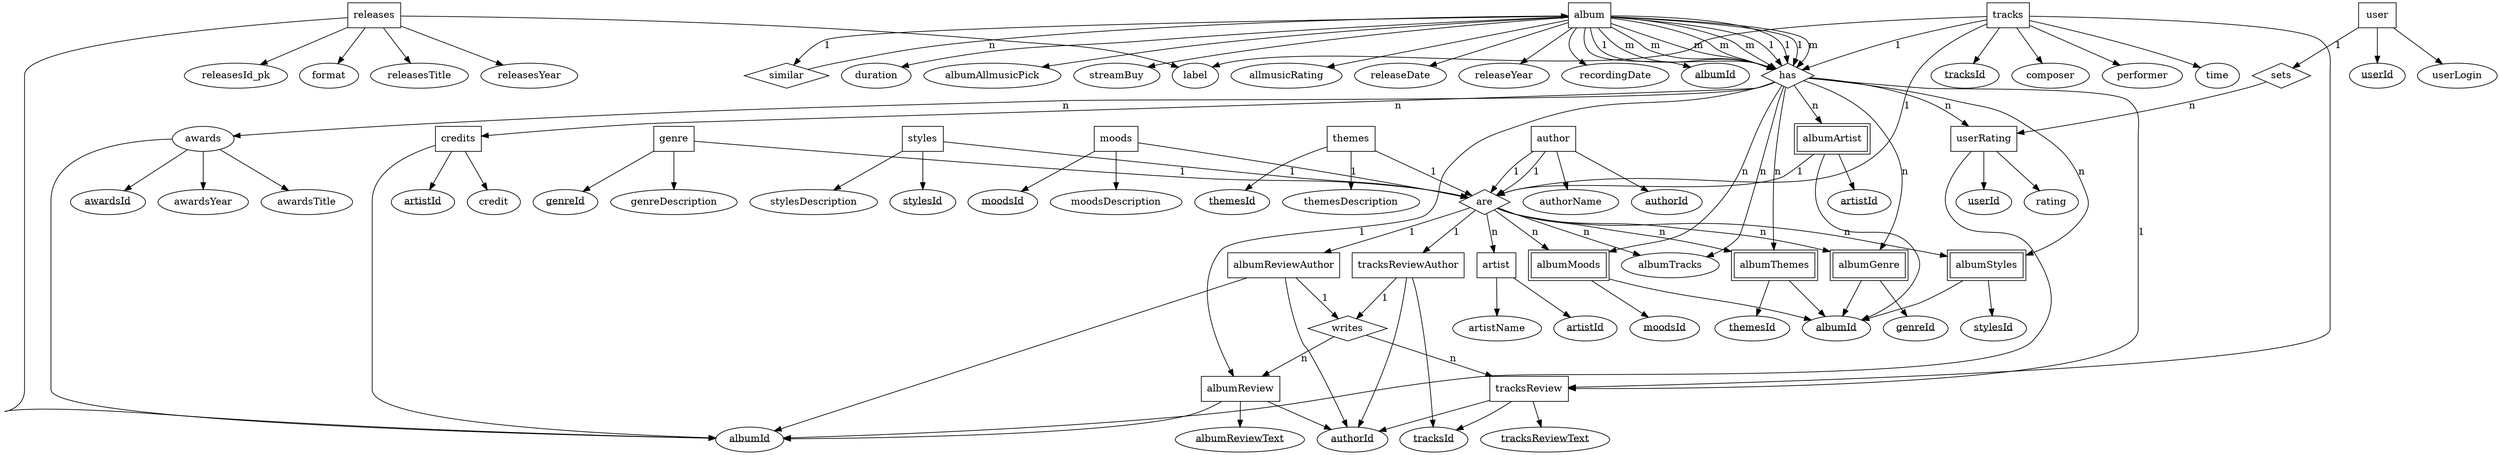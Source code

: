 digraph allmusic {

	/* entities */
	album [shape=box];
	releases [shape=box];
	credits [shape=box];
	genre [shape=box];
	styles [shape=box];
	moods [shape=box];
	themes [shape=box];
	tracks [shape=box];
	tracksReview [shape=box];
	tracksReviewAuthor [shape=box];
	albumReview [shape=box];
	albumReviewAuthor [shape=box];
	author [shape=box];
	artist [shape=box];
	userRating [shape=box];
	user [shape=box];
	albumMoods [shape=box,peripheries=2];
	albumThemes [shape=box,peripheries=2];
	albumStyles [shape=box,peripheries=2];
	albumGenre [shape=box,peripheries=2];
	albumArtist [shape=box,peripheries=2];

	/* primary keys */
	albumId_pk [label=<<u>albumId</u>>];
	artistId_pk [label=<<u>artistId</u>>];
	authorId_pk [label=<<u>authorId</u>>];
	tracksId_pk [label=<<u>tracksId</u>>];
	awardsId_pk [label=<<u>awardsId</u>>];
	userId_pk [label=<<u>userId</u>>];
	themesId_pk [label=<<u>themesId</u>>];
	genreId_pk [label=<<u>genreId</u>>];
	moodsId_pk [label=<<u>moodsId</u>>];
	stylesId_pk [label=<<u>stylesId</u>>];
	albumReviewText_pk [label=<<u>albumReviewText</u>>];
	tracksReviewText_pk [label=<<u>tracksReviewText</u>>];

	/* foreign keys */
	albumId_fk [label=<<u>albumId</u>>];
	artistId_fk [label=<<u>artistId</u>>];
	authorId_fk [label=<<u>authorId</u>>];
	tracksId_fk [label=<<u>tracksId</u>>];
	userId_fk [label=<<u>userId</u>>];

	/* weak primary keys */
	albumId_weak_pk [label=<<u>albumId</u>>];
	artistId_weak_pk [label=<<u>artistId</u>>];
	themesId_weak_pk [label=<<u>themesId</u>>];
	genreId_weak_pk [label=<<u>genreId</u>>];
	moodsId_weak_pk [label=<<u>moodsId</u>>];
	stylesId_weak_pk [label=<<u>stylesId</u>>];

	/* relations */
	has [shape=diamond];
	are [shape=diamond];
	writes [shape=diamond];
	similar [shape=diamond];
	sets [shape=diamond];
	album -> has [label="m"];
	has -> albumMoods [label="n"];
	moods -> are [label="1"];
	are -> albumMoods [label="n"];
	album -> has [label="m"];
	has -> albumStyles [label="n"];
	styles -> are [label="1"];
	are -> albumStyles [label="n"];
	album -> has [label="m"];
	has -> albumGenre [label="n"];
	genre -> are [label="1"];
	are -> albumGenre [label="n"];
	album -> has [label="m"];
	has -> albumThemes [label="n"];
	themes -> are [label="1"];
	are -> albumThemes [label="n"];
	album -> has [label="m"];
	has -> albumTracks [label="n"];
	tracks -> are [label="1"];
	are -> albumTracks [label="n"];
	album -> has [label="1"];
	has -> credits [label="n"];
	album -> has [label="1"];
	has -> awards [label="n"];
	album -> has [label="1"];
	has -> albumReview [label="1"];
	albumReviewAuthor -> writes [label="1"];
	writes -> albumReview [label="n"];
	tracks -> has [label="1"];
	has -> tracksReview [label="1"];
	tracksReviewAuthor -> writes [label="1"];
	writes -> tracksReview [label="n"];
	author -> are [label="1"];
	are -> tracksReviewAuthor [label="1"];
	author -> are [label="1"];
	are -> albumReviewAuthor [label="1"];
	album -> has [label="m"];
	has -> albumArtist [label="n"]
	albumArtist -> are [label="1"];
	are -> artist [label="n"];
	album -> has [label="1"];
	has -> userRating [label="n"];
	user -> sets [label="1"];
	sets -> userRating [label="n"];
	album -> similar [label="1"];
	similar -> album [label="n"];

	/* album attributes */
	album -> albumId_pk;
	album -> duration;
	album -> albumAllmusicPick;
	album -> streamBuy;
	album -> allmusicRating;
	album -> releaseDate;
	album -> releaseYear;
	album -> recordingDate;

	/* releases attributes */
	releases -> releasesId_pk;
	releases -> albumId_fk;
	releases -> format;
	releases -> releasesTitle;
	releases -> releasesYear;
	releases -> label;

	/* credits attributes */
	credits -> credit;
	credits -> artistId_fk;
	credits -> albumId_fk;

	/* awards attributes */
	awards -> awardsId_pk;
	awards -> awardsYear;
	awards -> awardsTitle;
	awards -> albumId_fk;

	/* genre attributes */
	genre -> genreId_pk;
	genre -> genreDescription;

	/* styles attributes */
	styles -> stylesId_pk;
	styles -> stylesDescription;

	/* themes attributes */
	themes -> themesId_pk;
	themes -> themesDescription;

	/* moods attributes */
	moods -> moodsId_pk;
	moods -> moodsDescription;

	/* tracks attributes */
	tracks -> tracksId_pk;
	tracks -> composer;
	tracks -> performer;
	tracks -> time;
	tracks -> tracksReview;
	tracks -> label;

	/* tracksReview attributes */
	tracksReview -> tracksReviewText_pk;
	tracksReview -> tracksId_fk;
	tracksReview -> authorId_fk;

	/* albumReview attributes */
	albumReview -> albumReviewText_pk;
	albumReview -> albumId_fk;
	albumReview -> authorId_fk;

	/* tracksReviewAuthor attributes */
	tracksReviewAuthor -> authorId_fk;
	tracksReviewAuthor -> tracksId_fk;

	/* albumReviewAuthor attributes */
	albumReviewAuthor -> authorId_fk;
	albumReviewAuthor -> albumId_fk;

	/* author attributes */
	author -> authorId_pk;
	author -> authorName;

	/* albumArtist attributes */
	albumArtist -> artistId_weak_pk;
	albumArtist -> albumId_weak_pk;

	/* artist attributes */
	artist -> artistId_pk;
	artist -> artistName;

	/* userRating attributes */
	userRating -> userId_fk;
	userRating -> albumId_fk;
	userRating -> rating;

	/* user attributes */
	user -> userId_pk;
	user -> userLogin;

	/* albumMoods attributes */
	albumMoods -> moodsId_weak_pk;
	albumMoods -> albumId_weak_pk;

	/* albumThemes attributes */
	albumThemes -> themesId_weak_pk;
	albumThemes -> albumId_weak_pk;

	/* albumStyles attributes */
	albumStyles -> stylesId_weak_pk;
	albumStyles -> albumId_weak_pk;

	/* albumGenre attributes */
	albumGenre -> genreId_weak_pk;
	albumGenre -> albumId_weak_pk;

}